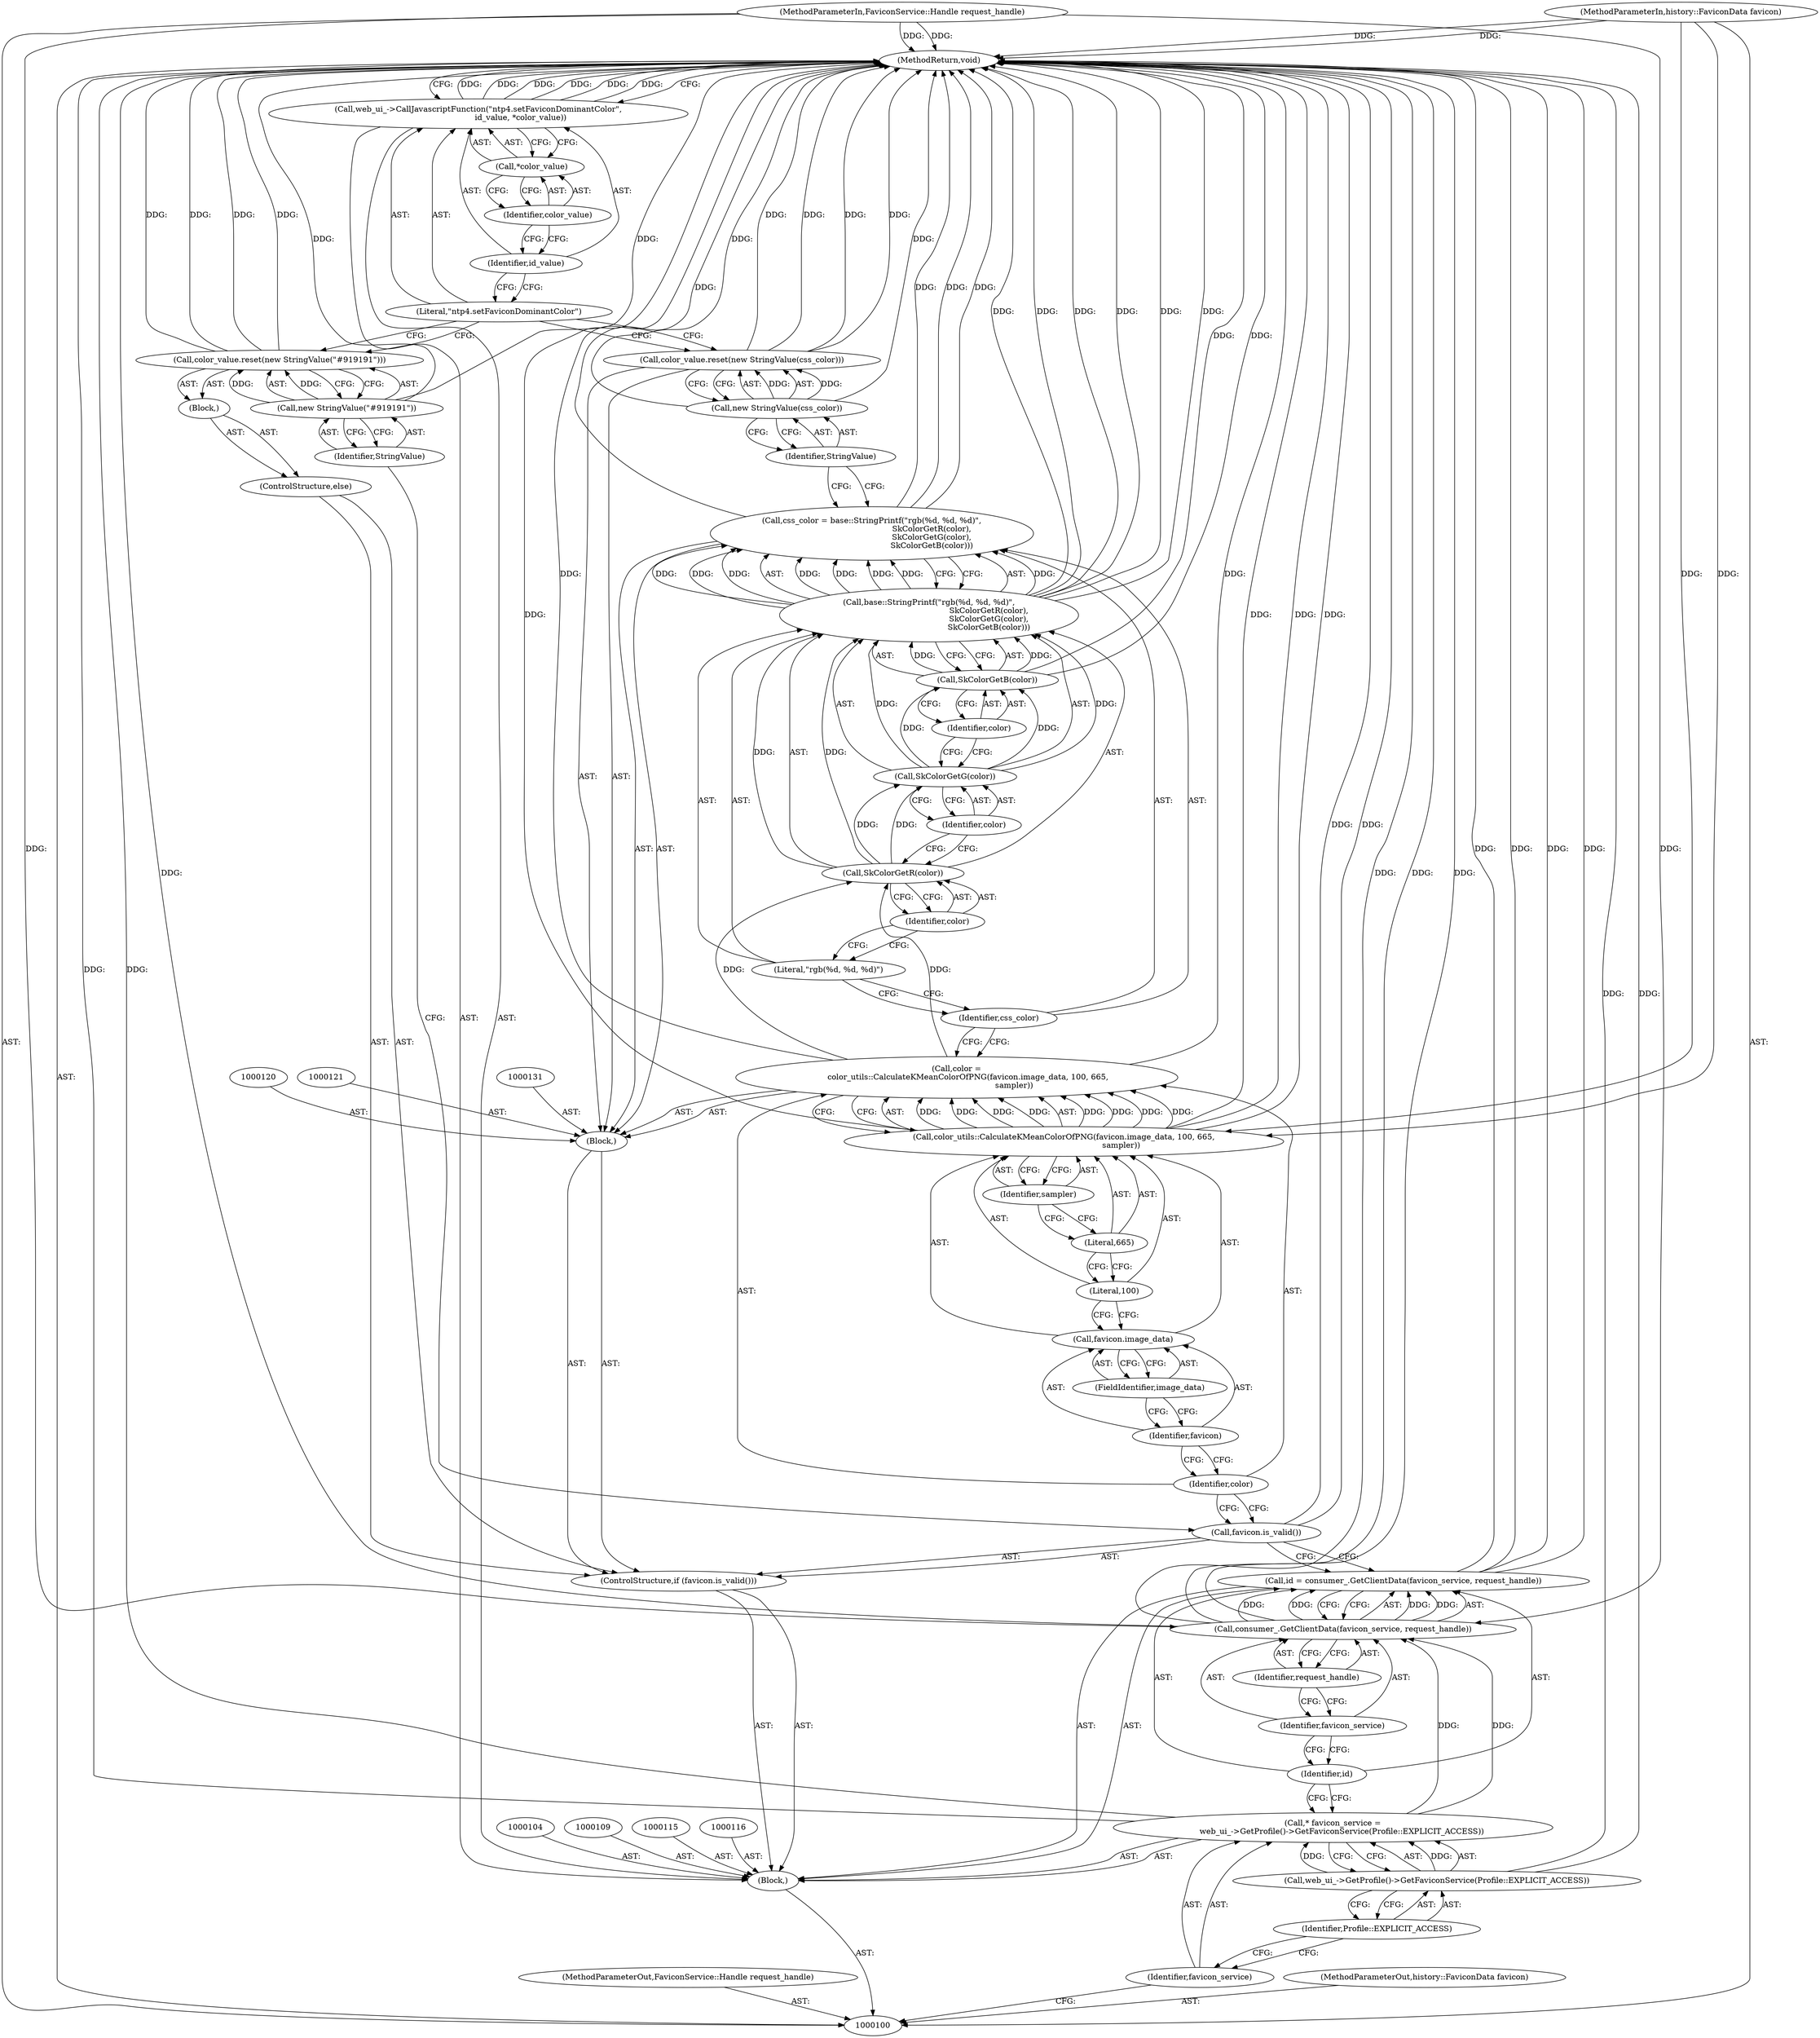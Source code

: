 digraph "0_Chrome_abbd2f4b36da8c89e6f3002eb84f60064a6ff067_2" {
"1000155" [label="(MethodReturn,void)"];
"1000117" [label="(ControlStructure,if (favicon.is_valid()))"];
"1000118" [label="(Call,favicon.is_valid())"];
"1000122" [label="(Call,color =\n         color_utils::CalculateKMeanColorOfPNG(favicon.image_data, 100, 665,\n                                              sampler))"];
"1000123" [label="(Identifier,color)"];
"1000125" [label="(Call,favicon.image_data)"];
"1000126" [label="(Identifier,favicon)"];
"1000127" [label="(FieldIdentifier,image_data)"];
"1000128" [label="(Literal,100)"];
"1000129" [label="(Literal,665)"];
"1000124" [label="(Call,color_utils::CalculateKMeanColorOfPNG(favicon.image_data, 100, 665,\n                                              sampler))"];
"1000130" [label="(Identifier,sampler)"];
"1000132" [label="(Call,css_color = base::StringPrintf(\"rgb(%d, %d, %d)\",\n                                                SkColorGetR(color),\n                                                SkColorGetG(color),\n                                                SkColorGetB(color)))"];
"1000133" [label="(Identifier,css_color)"];
"1000134" [label="(Call,base::StringPrintf(\"rgb(%d, %d, %d)\",\n                                                SkColorGetR(color),\n                                                SkColorGetG(color),\n                                                SkColorGetB(color)))"];
"1000119" [label="(Block,)"];
"1000135" [label="(Literal,\"rgb(%d, %d, %d)\")"];
"1000136" [label="(Call,SkColorGetR(color))"];
"1000137" [label="(Identifier,color)"];
"1000138" [label="(Call,SkColorGetG(color))"];
"1000139" [label="(Identifier,color)"];
"1000140" [label="(Call,SkColorGetB(color))"];
"1000141" [label="(Identifier,color)"];
"1000143" [label="(Call,new StringValue(css_color))"];
"1000144" [label="(Identifier,StringValue)"];
"1000142" [label="(Call,color_value.reset(new StringValue(css_color)))"];
"1000101" [label="(MethodParameterIn,FaviconService::Handle request_handle)"];
"1000235" [label="(MethodParameterOut,FaviconService::Handle request_handle)"];
"1000145" [label="(ControlStructure,else)"];
"1000146" [label="(Block,)"];
"1000148" [label="(Call,new StringValue(\"#919191\"))"];
"1000149" [label="(Identifier,StringValue)"];
"1000147" [label="(Call,color_value.reset(new StringValue(\"#919191\")))"];
"1000150" [label="(Call,web_ui_->CallJavascriptFunction(\"ntp4.setFaviconDominantColor\",\n                                  id_value, *color_value))"];
"1000151" [label="(Literal,\"ntp4.setFaviconDominantColor\")"];
"1000152" [label="(Identifier,id_value)"];
"1000153" [label="(Call,*color_value)"];
"1000154" [label="(Identifier,color_value)"];
"1000103" [label="(Block,)"];
"1000102" [label="(MethodParameterIn,history::FaviconData favicon)"];
"1000236" [label="(MethodParameterOut,history::FaviconData favicon)"];
"1000105" [label="(Call,* favicon_service =\n       web_ui_->GetProfile()->GetFaviconService(Profile::EXPLICIT_ACCESS))"];
"1000106" [label="(Identifier,favicon_service)"];
"1000108" [label="(Identifier,Profile::EXPLICIT_ACCESS)"];
"1000107" [label="(Call,web_ui_->GetProfile()->GetFaviconService(Profile::EXPLICIT_ACCESS))"];
"1000112" [label="(Call,consumer_.GetClientData(favicon_service, request_handle))"];
"1000113" [label="(Identifier,favicon_service)"];
"1000114" [label="(Identifier,request_handle)"];
"1000110" [label="(Call,id = consumer_.GetClientData(favicon_service, request_handle))"];
"1000111" [label="(Identifier,id)"];
"1000155" -> "1000100"  [label="AST: "];
"1000155" -> "1000150"  [label="CFG: "];
"1000124" -> "1000155"  [label="DDG: "];
"1000124" -> "1000155"  [label="DDG: "];
"1000142" -> "1000155"  [label="DDG: "];
"1000142" -> "1000155"  [label="DDG: "];
"1000107" -> "1000155"  [label="DDG: "];
"1000105" -> "1000155"  [label="DDG: "];
"1000112" -> "1000155"  [label="DDG: "];
"1000112" -> "1000155"  [label="DDG: "];
"1000150" -> "1000155"  [label="DDG: "];
"1000150" -> "1000155"  [label="DDG: "];
"1000150" -> "1000155"  [label="DDG: "];
"1000118" -> "1000155"  [label="DDG: "];
"1000134" -> "1000155"  [label="DDG: "];
"1000134" -> "1000155"  [label="DDG: "];
"1000134" -> "1000155"  [label="DDG: "];
"1000122" -> "1000155"  [label="DDG: "];
"1000140" -> "1000155"  [label="DDG: "];
"1000143" -> "1000155"  [label="DDG: "];
"1000132" -> "1000155"  [label="DDG: "];
"1000132" -> "1000155"  [label="DDG: "];
"1000148" -> "1000155"  [label="DDG: "];
"1000147" -> "1000155"  [label="DDG: "];
"1000147" -> "1000155"  [label="DDG: "];
"1000102" -> "1000155"  [label="DDG: "];
"1000110" -> "1000155"  [label="DDG: "];
"1000110" -> "1000155"  [label="DDG: "];
"1000101" -> "1000155"  [label="DDG: "];
"1000117" -> "1000103"  [label="AST: "];
"1000118" -> "1000117"  [label="AST: "];
"1000119" -> "1000117"  [label="AST: "];
"1000145" -> "1000117"  [label="AST: "];
"1000118" -> "1000117"  [label="AST: "];
"1000118" -> "1000110"  [label="CFG: "];
"1000123" -> "1000118"  [label="CFG: "];
"1000149" -> "1000118"  [label="CFG: "];
"1000118" -> "1000155"  [label="DDG: "];
"1000122" -> "1000119"  [label="AST: "];
"1000122" -> "1000124"  [label="CFG: "];
"1000123" -> "1000122"  [label="AST: "];
"1000124" -> "1000122"  [label="AST: "];
"1000133" -> "1000122"  [label="CFG: "];
"1000122" -> "1000155"  [label="DDG: "];
"1000124" -> "1000122"  [label="DDG: "];
"1000124" -> "1000122"  [label="DDG: "];
"1000124" -> "1000122"  [label="DDG: "];
"1000124" -> "1000122"  [label="DDG: "];
"1000122" -> "1000136"  [label="DDG: "];
"1000123" -> "1000122"  [label="AST: "];
"1000123" -> "1000118"  [label="CFG: "];
"1000126" -> "1000123"  [label="CFG: "];
"1000125" -> "1000124"  [label="AST: "];
"1000125" -> "1000127"  [label="CFG: "];
"1000126" -> "1000125"  [label="AST: "];
"1000127" -> "1000125"  [label="AST: "];
"1000128" -> "1000125"  [label="CFG: "];
"1000126" -> "1000125"  [label="AST: "];
"1000126" -> "1000123"  [label="CFG: "];
"1000127" -> "1000126"  [label="CFG: "];
"1000127" -> "1000125"  [label="AST: "];
"1000127" -> "1000126"  [label="CFG: "];
"1000125" -> "1000127"  [label="CFG: "];
"1000128" -> "1000124"  [label="AST: "];
"1000128" -> "1000125"  [label="CFG: "];
"1000129" -> "1000128"  [label="CFG: "];
"1000129" -> "1000124"  [label="AST: "];
"1000129" -> "1000128"  [label="CFG: "];
"1000130" -> "1000129"  [label="CFG: "];
"1000124" -> "1000122"  [label="AST: "];
"1000124" -> "1000130"  [label="CFG: "];
"1000125" -> "1000124"  [label="AST: "];
"1000128" -> "1000124"  [label="AST: "];
"1000129" -> "1000124"  [label="AST: "];
"1000130" -> "1000124"  [label="AST: "];
"1000122" -> "1000124"  [label="CFG: "];
"1000124" -> "1000155"  [label="DDG: "];
"1000124" -> "1000155"  [label="DDG: "];
"1000124" -> "1000122"  [label="DDG: "];
"1000124" -> "1000122"  [label="DDG: "];
"1000124" -> "1000122"  [label="DDG: "];
"1000124" -> "1000122"  [label="DDG: "];
"1000102" -> "1000124"  [label="DDG: "];
"1000130" -> "1000124"  [label="AST: "];
"1000130" -> "1000129"  [label="CFG: "];
"1000124" -> "1000130"  [label="CFG: "];
"1000132" -> "1000119"  [label="AST: "];
"1000132" -> "1000134"  [label="CFG: "];
"1000133" -> "1000132"  [label="AST: "];
"1000134" -> "1000132"  [label="AST: "];
"1000144" -> "1000132"  [label="CFG: "];
"1000132" -> "1000155"  [label="DDG: "];
"1000132" -> "1000155"  [label="DDG: "];
"1000134" -> "1000132"  [label="DDG: "];
"1000134" -> "1000132"  [label="DDG: "];
"1000134" -> "1000132"  [label="DDG: "];
"1000134" -> "1000132"  [label="DDG: "];
"1000133" -> "1000132"  [label="AST: "];
"1000133" -> "1000122"  [label="CFG: "];
"1000135" -> "1000133"  [label="CFG: "];
"1000134" -> "1000132"  [label="AST: "];
"1000134" -> "1000140"  [label="CFG: "];
"1000135" -> "1000134"  [label="AST: "];
"1000136" -> "1000134"  [label="AST: "];
"1000138" -> "1000134"  [label="AST: "];
"1000140" -> "1000134"  [label="AST: "];
"1000132" -> "1000134"  [label="CFG: "];
"1000134" -> "1000155"  [label="DDG: "];
"1000134" -> "1000155"  [label="DDG: "];
"1000134" -> "1000155"  [label="DDG: "];
"1000134" -> "1000132"  [label="DDG: "];
"1000134" -> "1000132"  [label="DDG: "];
"1000134" -> "1000132"  [label="DDG: "];
"1000134" -> "1000132"  [label="DDG: "];
"1000136" -> "1000134"  [label="DDG: "];
"1000138" -> "1000134"  [label="DDG: "];
"1000140" -> "1000134"  [label="DDG: "];
"1000119" -> "1000117"  [label="AST: "];
"1000120" -> "1000119"  [label="AST: "];
"1000121" -> "1000119"  [label="AST: "];
"1000122" -> "1000119"  [label="AST: "];
"1000131" -> "1000119"  [label="AST: "];
"1000132" -> "1000119"  [label="AST: "];
"1000142" -> "1000119"  [label="AST: "];
"1000135" -> "1000134"  [label="AST: "];
"1000135" -> "1000133"  [label="CFG: "];
"1000137" -> "1000135"  [label="CFG: "];
"1000136" -> "1000134"  [label="AST: "];
"1000136" -> "1000137"  [label="CFG: "];
"1000137" -> "1000136"  [label="AST: "];
"1000139" -> "1000136"  [label="CFG: "];
"1000136" -> "1000134"  [label="DDG: "];
"1000122" -> "1000136"  [label="DDG: "];
"1000136" -> "1000138"  [label="DDG: "];
"1000137" -> "1000136"  [label="AST: "];
"1000137" -> "1000135"  [label="CFG: "];
"1000136" -> "1000137"  [label="CFG: "];
"1000138" -> "1000134"  [label="AST: "];
"1000138" -> "1000139"  [label="CFG: "];
"1000139" -> "1000138"  [label="AST: "];
"1000141" -> "1000138"  [label="CFG: "];
"1000138" -> "1000134"  [label="DDG: "];
"1000136" -> "1000138"  [label="DDG: "];
"1000138" -> "1000140"  [label="DDG: "];
"1000139" -> "1000138"  [label="AST: "];
"1000139" -> "1000136"  [label="CFG: "];
"1000138" -> "1000139"  [label="CFG: "];
"1000140" -> "1000134"  [label="AST: "];
"1000140" -> "1000141"  [label="CFG: "];
"1000141" -> "1000140"  [label="AST: "];
"1000134" -> "1000140"  [label="CFG: "];
"1000140" -> "1000155"  [label="DDG: "];
"1000140" -> "1000134"  [label="DDG: "];
"1000138" -> "1000140"  [label="DDG: "];
"1000141" -> "1000140"  [label="AST: "];
"1000141" -> "1000138"  [label="CFG: "];
"1000140" -> "1000141"  [label="CFG: "];
"1000143" -> "1000142"  [label="AST: "];
"1000143" -> "1000144"  [label="CFG: "];
"1000144" -> "1000143"  [label="AST: "];
"1000142" -> "1000143"  [label="CFG: "];
"1000143" -> "1000155"  [label="DDG: "];
"1000143" -> "1000142"  [label="DDG: "];
"1000144" -> "1000143"  [label="AST: "];
"1000144" -> "1000132"  [label="CFG: "];
"1000143" -> "1000144"  [label="CFG: "];
"1000142" -> "1000119"  [label="AST: "];
"1000142" -> "1000143"  [label="CFG: "];
"1000143" -> "1000142"  [label="AST: "];
"1000151" -> "1000142"  [label="CFG: "];
"1000142" -> "1000155"  [label="DDG: "];
"1000142" -> "1000155"  [label="DDG: "];
"1000143" -> "1000142"  [label="DDG: "];
"1000101" -> "1000100"  [label="AST: "];
"1000101" -> "1000155"  [label="DDG: "];
"1000101" -> "1000112"  [label="DDG: "];
"1000235" -> "1000100"  [label="AST: "];
"1000145" -> "1000117"  [label="AST: "];
"1000146" -> "1000145"  [label="AST: "];
"1000146" -> "1000145"  [label="AST: "];
"1000147" -> "1000146"  [label="AST: "];
"1000148" -> "1000147"  [label="AST: "];
"1000148" -> "1000149"  [label="CFG: "];
"1000149" -> "1000148"  [label="AST: "];
"1000147" -> "1000148"  [label="CFG: "];
"1000148" -> "1000155"  [label="DDG: "];
"1000148" -> "1000147"  [label="DDG: "];
"1000149" -> "1000148"  [label="AST: "];
"1000148" -> "1000149"  [label="CFG: "];
"1000147" -> "1000146"  [label="AST: "];
"1000147" -> "1000148"  [label="CFG: "];
"1000148" -> "1000147"  [label="AST: "];
"1000151" -> "1000147"  [label="CFG: "];
"1000147" -> "1000155"  [label="DDG: "];
"1000147" -> "1000155"  [label="DDG: "];
"1000148" -> "1000147"  [label="DDG: "];
"1000150" -> "1000103"  [label="AST: "];
"1000150" -> "1000153"  [label="CFG: "];
"1000151" -> "1000150"  [label="AST: "];
"1000152" -> "1000150"  [label="AST: "];
"1000153" -> "1000150"  [label="AST: "];
"1000155" -> "1000150"  [label="CFG: "];
"1000150" -> "1000155"  [label="DDG: "];
"1000150" -> "1000155"  [label="DDG: "];
"1000150" -> "1000155"  [label="DDG: "];
"1000151" -> "1000150"  [label="AST: "];
"1000151" -> "1000142"  [label="CFG: "];
"1000151" -> "1000147"  [label="CFG: "];
"1000152" -> "1000151"  [label="CFG: "];
"1000152" -> "1000150"  [label="AST: "];
"1000152" -> "1000151"  [label="CFG: "];
"1000154" -> "1000152"  [label="CFG: "];
"1000153" -> "1000150"  [label="AST: "];
"1000153" -> "1000154"  [label="CFG: "];
"1000154" -> "1000153"  [label="AST: "];
"1000150" -> "1000153"  [label="CFG: "];
"1000154" -> "1000153"  [label="AST: "];
"1000154" -> "1000152"  [label="CFG: "];
"1000153" -> "1000154"  [label="CFG: "];
"1000103" -> "1000100"  [label="AST: "];
"1000104" -> "1000103"  [label="AST: "];
"1000105" -> "1000103"  [label="AST: "];
"1000109" -> "1000103"  [label="AST: "];
"1000110" -> "1000103"  [label="AST: "];
"1000115" -> "1000103"  [label="AST: "];
"1000116" -> "1000103"  [label="AST: "];
"1000117" -> "1000103"  [label="AST: "];
"1000150" -> "1000103"  [label="AST: "];
"1000102" -> "1000100"  [label="AST: "];
"1000102" -> "1000155"  [label="DDG: "];
"1000102" -> "1000124"  [label="DDG: "];
"1000236" -> "1000100"  [label="AST: "];
"1000105" -> "1000103"  [label="AST: "];
"1000105" -> "1000107"  [label="CFG: "];
"1000106" -> "1000105"  [label="AST: "];
"1000107" -> "1000105"  [label="AST: "];
"1000111" -> "1000105"  [label="CFG: "];
"1000105" -> "1000155"  [label="DDG: "];
"1000107" -> "1000105"  [label="DDG: "];
"1000105" -> "1000112"  [label="DDG: "];
"1000106" -> "1000105"  [label="AST: "];
"1000106" -> "1000100"  [label="CFG: "];
"1000108" -> "1000106"  [label="CFG: "];
"1000108" -> "1000107"  [label="AST: "];
"1000108" -> "1000106"  [label="CFG: "];
"1000107" -> "1000108"  [label="CFG: "];
"1000107" -> "1000105"  [label="AST: "];
"1000107" -> "1000108"  [label="CFG: "];
"1000108" -> "1000107"  [label="AST: "];
"1000105" -> "1000107"  [label="CFG: "];
"1000107" -> "1000155"  [label="DDG: "];
"1000107" -> "1000105"  [label="DDG: "];
"1000112" -> "1000110"  [label="AST: "];
"1000112" -> "1000114"  [label="CFG: "];
"1000113" -> "1000112"  [label="AST: "];
"1000114" -> "1000112"  [label="AST: "];
"1000110" -> "1000112"  [label="CFG: "];
"1000112" -> "1000155"  [label="DDG: "];
"1000112" -> "1000155"  [label="DDG: "];
"1000112" -> "1000110"  [label="DDG: "];
"1000112" -> "1000110"  [label="DDG: "];
"1000105" -> "1000112"  [label="DDG: "];
"1000101" -> "1000112"  [label="DDG: "];
"1000113" -> "1000112"  [label="AST: "];
"1000113" -> "1000111"  [label="CFG: "];
"1000114" -> "1000113"  [label="CFG: "];
"1000114" -> "1000112"  [label="AST: "];
"1000114" -> "1000113"  [label="CFG: "];
"1000112" -> "1000114"  [label="CFG: "];
"1000110" -> "1000103"  [label="AST: "];
"1000110" -> "1000112"  [label="CFG: "];
"1000111" -> "1000110"  [label="AST: "];
"1000112" -> "1000110"  [label="AST: "];
"1000118" -> "1000110"  [label="CFG: "];
"1000110" -> "1000155"  [label="DDG: "];
"1000110" -> "1000155"  [label="DDG: "];
"1000112" -> "1000110"  [label="DDG: "];
"1000112" -> "1000110"  [label="DDG: "];
"1000111" -> "1000110"  [label="AST: "];
"1000111" -> "1000105"  [label="CFG: "];
"1000113" -> "1000111"  [label="CFG: "];
}

